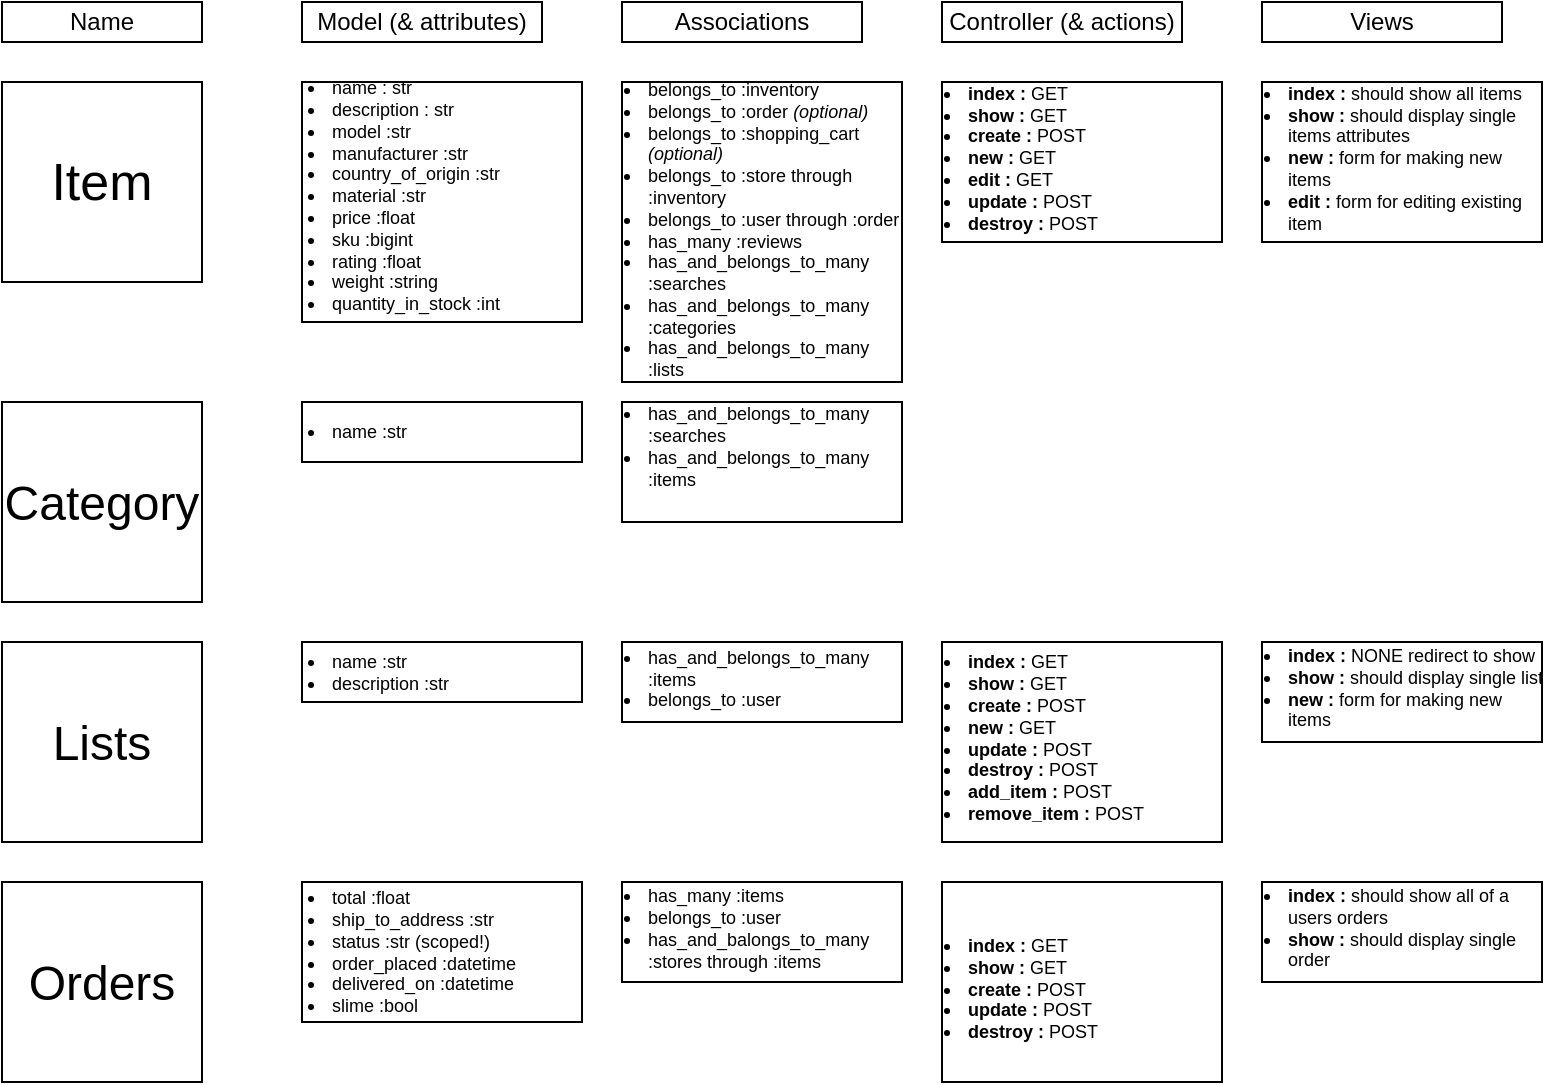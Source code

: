 <mxfile version="15.5.9" type="github"><diagram id="JInU23m93yLGHJetOAlo" name="Simple Rails App "><mxGraphModel dx="1042" dy="606" grid="1" gridSize="10" guides="1" tooltips="1" connect="1" arrows="1" fold="1" page="1" pageScale="1" pageWidth="850" pageHeight="1100" math="0" shadow="0"><root><mxCell id="0"/><mxCell id="1" parent="0"/><mxCell id="VXrbcK9fwIAbOTuLjDqE-2" value="Name" style="rounded=0;whiteSpace=wrap;html=1;" vertex="1" parent="1"><mxGeometry x="10" y="10" width="100" height="20" as="geometry"/></mxCell><mxCell id="VXrbcK9fwIAbOTuLjDqE-3" value="Model (&amp;amp; attributes)" style="rounded=0;whiteSpace=wrap;html=1;" vertex="1" parent="1"><mxGeometry x="160" y="10" width="120" height="20" as="geometry"/></mxCell><mxCell id="VXrbcK9fwIAbOTuLjDqE-4" value="Controller (&amp;amp; actions)" style="rounded=0;whiteSpace=wrap;html=1;" vertex="1" parent="1"><mxGeometry x="480" y="10" width="120" height="20" as="geometry"/></mxCell><mxCell id="VXrbcK9fwIAbOTuLjDqE-5" value="Views" style="rounded=0;whiteSpace=wrap;html=1;" vertex="1" parent="1"><mxGeometry x="640" y="10" width="120" height="20" as="geometry"/></mxCell><mxCell id="VXrbcK9fwIAbOTuLjDqE-8" value="Associations" style="rounded=0;whiteSpace=wrap;html=1;" vertex="1" parent="1"><mxGeometry x="320" y="10" width="120" height="20" as="geometry"/></mxCell><mxCell id="VXrbcK9fwIAbOTuLjDqE-15" value="Item" style="whiteSpace=wrap;html=1;aspect=fixed;fontSize=26;" vertex="1" parent="1"><mxGeometry x="10" y="50" width="100" height="100" as="geometry"/></mxCell><mxCell id="VXrbcK9fwIAbOTuLjDqE-16" value="&lt;ul style=&quot;font-size: 9px&quot;&gt;&lt;li&gt;name : str&lt;/li&gt;&lt;li&gt;description : str&lt;/li&gt;&lt;li&gt;model :str&amp;nbsp;&lt;/li&gt;&lt;li&gt;manufacturer :str&lt;/li&gt;&lt;li&gt;country_of_origin :str&lt;/li&gt;&lt;li&gt;material :str&lt;/li&gt;&lt;li&gt;price :float&lt;/li&gt;&lt;li&gt;sku :bigint&lt;/li&gt;&lt;li&gt;rating :float&lt;/li&gt;&lt;li&gt;weight :string&lt;/li&gt;&lt;li&gt;quantity_in_stock :int&lt;/li&gt;&lt;/ul&gt;" style="rounded=0;whiteSpace=wrap;html=1;fontSize=26;align=left;spacingLeft=-27;spacingTop=-6;" vertex="1" parent="1"><mxGeometry x="160" y="50" width="140" height="120" as="geometry"/></mxCell><mxCell id="VXrbcK9fwIAbOTuLjDqE-17" value="&lt;ul&gt;&lt;li&gt;belongs_to :inventory&lt;/li&gt;&lt;li&gt;belongs_to :order &lt;i&gt;(optional)&lt;/i&gt;&lt;/li&gt;&lt;li&gt;belongs_to :shopping_cart &lt;i&gt;(optional)&lt;/i&gt;&lt;/li&gt;&lt;li&gt;belongs_to :store through :inventory&lt;/li&gt;&lt;li&gt;belongs_to :user through :order&amp;nbsp;&lt;/li&gt;&lt;li&gt;has_many :reviews&lt;/li&gt;&lt;li&gt;has_and_belongs_to_many :searches&lt;/li&gt;&lt;li&gt;has_and_belongs_to_many :categories&lt;/li&gt;&lt;li&gt;has_and_belongs_to_many :lists&lt;br&gt;&lt;/li&gt;&lt;/ul&gt;" style="rounded=0;whiteSpace=wrap;html=1;fontSize=9;align=left;verticalAlign=middle;labelPosition=center;verticalLabelPosition=middle;textDirection=ltr;horizontal=1;spacingLeft=-27;spacingRight=0;spacing=0;spacingTop=-2;" vertex="1" parent="1"><mxGeometry x="320" y="50" width="140" height="150" as="geometry"/></mxCell><mxCell id="VXrbcK9fwIAbOTuLjDqE-18" value="&lt;ul&gt;&lt;li&gt;&lt;b&gt;index : &lt;/b&gt;GET&lt;/li&gt;&lt;li&gt;&lt;b&gt;show : &lt;/b&gt;GET&lt;/li&gt;&lt;li&gt;&lt;b&gt;create : &lt;/b&gt;POST&lt;/li&gt;&lt;li&gt;&lt;b&gt;new : &lt;/b&gt;GET&lt;/li&gt;&lt;li&gt;&lt;b&gt;edit : &lt;/b&gt;GET&lt;/li&gt;&lt;li&gt;&lt;b&gt;update&amp;nbsp;&lt;/b&gt;&lt;b&gt;:&amp;nbsp;&lt;/b&gt;POST&lt;/li&gt;&lt;li&gt;&lt;b&gt;destroy : &lt;/b&gt;POST&amp;nbsp;&lt;/li&gt;&lt;/ul&gt;" style="rounded=0;whiteSpace=wrap;html=1;fontSize=9;align=left;verticalAlign=middle;labelPosition=center;verticalLabelPosition=middle;textDirection=ltr;horizontal=1;spacingLeft=-27;spacingRight=0;spacing=0;spacingTop=-5;" vertex="1" parent="1"><mxGeometry x="480" y="50" width="140" height="80" as="geometry"/></mxCell><mxCell id="VXrbcK9fwIAbOTuLjDqE-19" value="&lt;ul&gt;&lt;li&gt;&lt;b&gt;index : &lt;/b&gt;should show all items&amp;nbsp;&lt;/li&gt;&lt;li&gt;&lt;b&gt;show : &lt;/b&gt;should display single items attributes&lt;/li&gt;&lt;li&gt;&lt;b&gt;new : &lt;/b&gt;form for making new items&lt;/li&gt;&lt;li&gt;&lt;b&gt;edit : &lt;/b&gt;form for editing existing item&lt;/li&gt;&lt;/ul&gt;" style="rounded=0;whiteSpace=wrap;html=1;fontSize=9;align=left;verticalAlign=middle;labelPosition=center;verticalLabelPosition=middle;textDirection=ltr;horizontal=1;spacingLeft=-27;spacingRight=0;spacing=0;spacingTop=-5;" vertex="1" parent="1"><mxGeometry x="640" y="50" width="140" height="80" as="geometry"/></mxCell><mxCell id="VXrbcK9fwIAbOTuLjDqE-21" style="edgeStyle=orthogonalEdgeStyle;rounded=0;orthogonalLoop=1;jettySize=auto;html=1;exitX=0.5;exitY=1;exitDx=0;exitDy=0;fontSize=9;" edge="1" parent="1" source="VXrbcK9fwIAbOTuLjDqE-17" target="VXrbcK9fwIAbOTuLjDqE-17"><mxGeometry relative="1" as="geometry"/></mxCell><mxCell id="VXrbcK9fwIAbOTuLjDqE-22" value="&lt;font style=&quot;font-size: 24px&quot;&gt;Category&lt;/font&gt;" style="whiteSpace=wrap;html=1;aspect=fixed;fontSize=26;" vertex="1" parent="1"><mxGeometry x="10" y="210" width="100" height="100" as="geometry"/></mxCell><mxCell id="VXrbcK9fwIAbOTuLjDqE-23" value="&lt;ul style=&quot;font-size: 9px&quot;&gt;&lt;li&gt;name :str&lt;/li&gt;&lt;/ul&gt;" style="rounded=0;whiteSpace=wrap;html=1;fontSize=26;align=left;spacingLeft=-27;" vertex="1" parent="1"><mxGeometry x="160" y="210" width="140" height="30" as="geometry"/></mxCell><mxCell id="VXrbcK9fwIAbOTuLjDqE-24" value="&lt;div&gt;&lt;br&gt;&lt;/div&gt;&lt;ul&gt;&lt;li&gt;has_and_belongs_to_many :searches&lt;/li&gt;&lt;li&gt;has_and_belongs_to_many :items&lt;/li&gt;&lt;/ul&gt;" style="rounded=0;whiteSpace=wrap;html=1;fontSize=9;align=left;verticalAlign=middle;labelPosition=center;verticalLabelPosition=middle;textDirection=ltr;horizontal=1;spacingLeft=-27;spacingRight=0;spacing=0;spacingTop=-26;" vertex="1" parent="1"><mxGeometry x="320" y="210" width="140" height="60" as="geometry"/></mxCell><mxCell id="VXrbcK9fwIAbOTuLjDqE-25" value="&lt;div&gt;&lt;br&gt;&lt;/div&gt;&lt;ul&gt;&lt;li&gt;has_and_belongs_to_many :items&lt;/li&gt;&lt;li&gt;belongs_to :user&lt;/li&gt;&lt;/ul&gt;" style="rounded=0;whiteSpace=wrap;html=1;fontSize=9;align=left;verticalAlign=middle;labelPosition=center;verticalLabelPosition=middle;textDirection=ltr;horizontal=1;spacingLeft=-27;spacingRight=0;spacing=0;spacingTop=-14;" vertex="1" parent="1"><mxGeometry x="320" y="330" width="140" height="40" as="geometry"/></mxCell><mxCell id="VXrbcK9fwIAbOTuLjDqE-26" value="&lt;font style=&quot;font-size: 24px&quot;&gt;Lists&lt;/font&gt;" style="whiteSpace=wrap;html=1;aspect=fixed;fontSize=26;" vertex="1" parent="1"><mxGeometry x="10" y="330" width="100" height="100" as="geometry"/></mxCell><mxCell id="VXrbcK9fwIAbOTuLjDqE-27" value="&lt;ul style=&quot;font-size: 9px&quot;&gt;&lt;li&gt;name :str&lt;/li&gt;&lt;li&gt;description :str&lt;/li&gt;&lt;/ul&gt;" style="rounded=0;whiteSpace=wrap;html=1;fontSize=26;align=left;spacingLeft=-27;" vertex="1" parent="1"><mxGeometry x="160" y="330" width="140" height="30" as="geometry"/></mxCell><mxCell id="VXrbcK9fwIAbOTuLjDqE-28" value="&lt;ul&gt;&lt;li&gt;&lt;b&gt;index : &lt;/b&gt;GET&lt;/li&gt;&lt;li&gt;&lt;b&gt;show : &lt;/b&gt;GET&lt;/li&gt;&lt;li&gt;&lt;b&gt;create : &lt;/b&gt;POST&lt;/li&gt;&lt;li&gt;&lt;b&gt;new : &lt;/b&gt;GET&lt;/li&gt;&lt;li&gt;&lt;b&gt;update&amp;nbsp;&lt;/b&gt;&lt;b&gt;:&amp;nbsp;&lt;/b&gt;POST&lt;/li&gt;&lt;li&gt;&lt;b&gt;destroy : &lt;/b&gt;POST&amp;nbsp;&lt;/li&gt;&lt;li&gt;&lt;b&gt;add_item : &lt;/b&gt;POST&lt;/li&gt;&lt;li&gt;&lt;b&gt;remove_item :&lt;/b&gt;&amp;nbsp;POST&lt;/li&gt;&lt;/ul&gt;" style="rounded=0;whiteSpace=wrap;html=1;fontSize=9;align=left;verticalAlign=middle;labelPosition=center;verticalLabelPosition=middle;textDirection=ltr;horizontal=1;spacingLeft=-27;spacingRight=0;spacing=0;spacingTop=-5;" vertex="1" parent="1"><mxGeometry x="480" y="330" width="140" height="100" as="geometry"/></mxCell><mxCell id="VXrbcK9fwIAbOTuLjDqE-29" value="&lt;ul&gt;&lt;li&gt;&lt;b&gt;index : &lt;/b&gt;NONE redirect to show&amp;nbsp;&lt;/li&gt;&lt;li&gt;&lt;b&gt;show : &lt;/b&gt;should display single list&lt;/li&gt;&lt;li&gt;&lt;b&gt;new : &lt;/b&gt;form for making new items&lt;/li&gt;&lt;/ul&gt;" style="rounded=0;whiteSpace=wrap;html=1;fontSize=9;align=left;verticalAlign=middle;labelPosition=center;verticalLabelPosition=middle;textDirection=ltr;horizontal=1;spacingLeft=-27;spacingRight=0;spacing=0;spacingTop=-4;" vertex="1" parent="1"><mxGeometry x="640" y="330" width="140" height="50" as="geometry"/></mxCell><mxCell id="VXrbcK9fwIAbOTuLjDqE-30" value="&lt;font style=&quot;font-size: 24px&quot;&gt;Orders&lt;/font&gt;" style="whiteSpace=wrap;html=1;aspect=fixed;fontSize=26;" vertex="1" parent="1"><mxGeometry x="10" y="450" width="100" height="100" as="geometry"/></mxCell><mxCell id="VXrbcK9fwIAbOTuLjDqE-31" value="&lt;ul style=&quot;font-size: 9px&quot;&gt;&lt;li&gt;total :float&lt;/li&gt;&lt;li&gt;ship_to_address :str&lt;/li&gt;&lt;li&gt;status :str (scoped!)&lt;/li&gt;&lt;li&gt;order_placed :datetime&lt;/li&gt;&lt;li&gt;delivered_on :datetime&lt;/li&gt;&lt;li&gt;slime :bool&lt;/li&gt;&lt;/ul&gt;" style="rounded=0;whiteSpace=wrap;html=1;fontSize=26;align=left;spacingLeft=-27;" vertex="1" parent="1"><mxGeometry x="160" y="450" width="140" height="70" as="geometry"/></mxCell><mxCell id="VXrbcK9fwIAbOTuLjDqE-32" value="&lt;div&gt;&lt;br&gt;&lt;/div&gt;&lt;ul&gt;&lt;li&gt;has_many :items&lt;/li&gt;&lt;li&gt;belongs_to :user&lt;/li&gt;&lt;li&gt;has_and_balongs_to_many :stores through :items&lt;/li&gt;&lt;/ul&gt;" style="rounded=0;whiteSpace=wrap;html=1;fontSize=9;align=left;verticalAlign=middle;labelPosition=center;verticalLabelPosition=middle;textDirection=ltr;horizontal=1;spacingLeft=-27;spacingRight=0;spacing=0;spacingTop=-15;" vertex="1" parent="1"><mxGeometry x="320" y="450" width="140" height="50" as="geometry"/></mxCell><mxCell id="VXrbcK9fwIAbOTuLjDqE-33" value="&lt;div&gt;&lt;b&gt;&lt;br&gt;&lt;/b&gt;&lt;/div&gt;&lt;ul&gt;&lt;li&gt;&lt;b&gt;index : &lt;/b&gt;GET&lt;/li&gt;&lt;li&gt;&lt;b&gt;show : &lt;/b&gt;GET&lt;/li&gt;&lt;li&gt;&lt;b&gt;create : &lt;/b&gt;POST&lt;/li&gt;&lt;li&gt;&lt;b&gt;update&amp;nbsp;&lt;/b&gt;&lt;b&gt;:&amp;nbsp;&lt;/b&gt;POST&lt;/li&gt;&lt;li&gt;&lt;b&gt;destroy : &lt;/b&gt;POST&amp;nbsp;&lt;/li&gt;&lt;/ul&gt;" style="rounded=0;whiteSpace=wrap;html=1;fontSize=9;align=left;verticalAlign=middle;labelPosition=center;verticalLabelPosition=middle;textDirection=ltr;horizontal=1;spacingLeft=-27;spacingRight=0;spacing=0;spacingTop=-5;" vertex="1" parent="1"><mxGeometry x="480" y="450" width="140" height="100" as="geometry"/></mxCell><mxCell id="VXrbcK9fwIAbOTuLjDqE-34" value="&lt;ul&gt;&lt;li&gt;&lt;b&gt;index : &lt;/b&gt;should show all of a users orders&lt;/li&gt;&lt;li&gt;&lt;b&gt;show : &lt;/b&gt;should display single order&lt;/li&gt;&lt;/ul&gt;" style="rounded=0;whiteSpace=wrap;html=1;fontSize=9;align=left;verticalAlign=middle;labelPosition=center;verticalLabelPosition=middle;textDirection=ltr;horizontal=1;spacingLeft=-27;spacingRight=0;spacing=0;spacingTop=-4;" vertex="1" parent="1"><mxGeometry x="640" y="450" width="140" height="50" as="geometry"/></mxCell></root></mxGraphModel></diagram></mxfile>